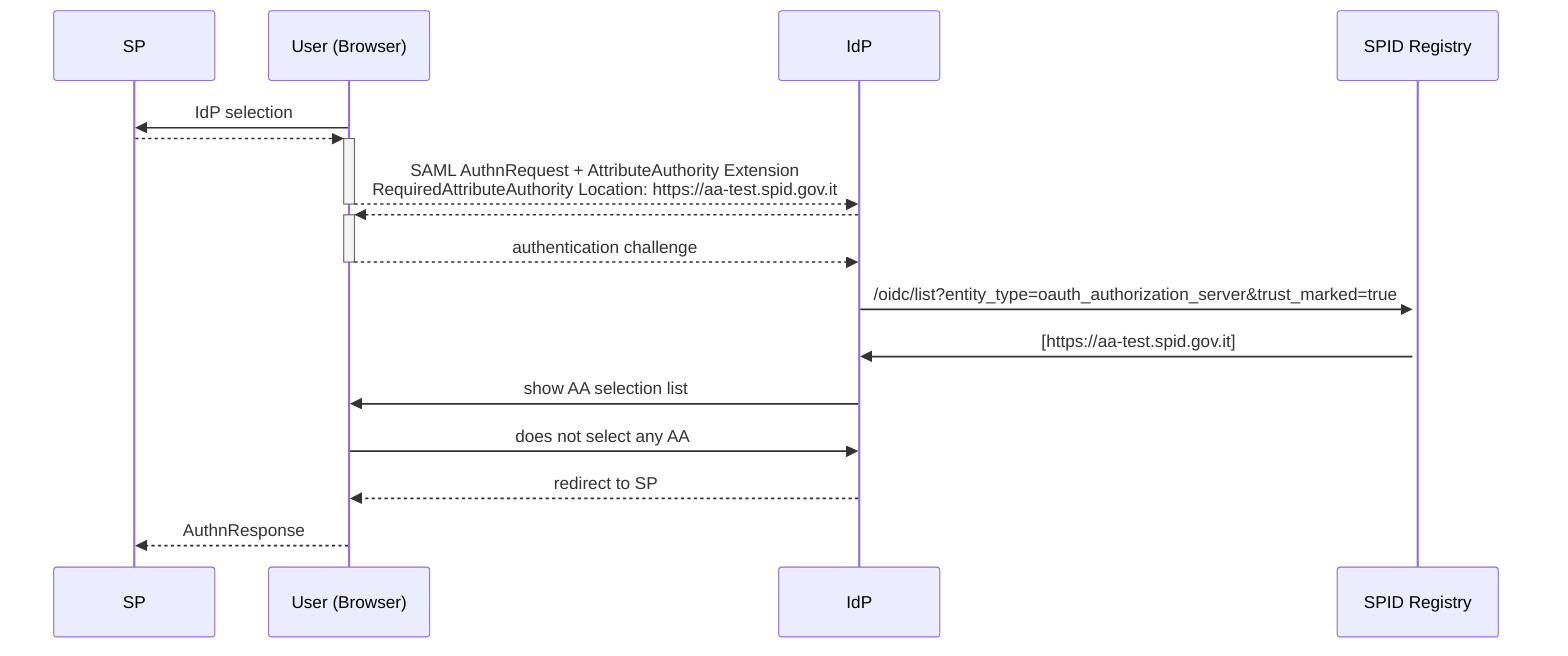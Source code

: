 sequenceDiagram
    participant SP
    participant User (Browser)
    participant IdP
    User (Browser)->>SP: IdP selection
    SP-->>+User (Browser): 
    User (Browser)-->>-IdP: SAML AuthnRequest + AttributeAuthority Extension<br/>RequiredAttributeAuthority Location: https://aa-test.spid.gov.it
    IdP-->>+User (Browser): 
    User (Browser)-->>-IdP: authentication challenge
    IdP->>+SPID Registry: /oidc/list?entity_type=oauth_authorization_server&trust_marked=true
    SPID Registry->>IdP: [https://aa-test.spid.gov.it]
    IdP->>User (Browser): show AA selection list
    User (Browser)->>IdP: does not select any AA
    IdP-->>User (Browser): redirect to SP
    User (Browser)-->>SP: AuthnResponse